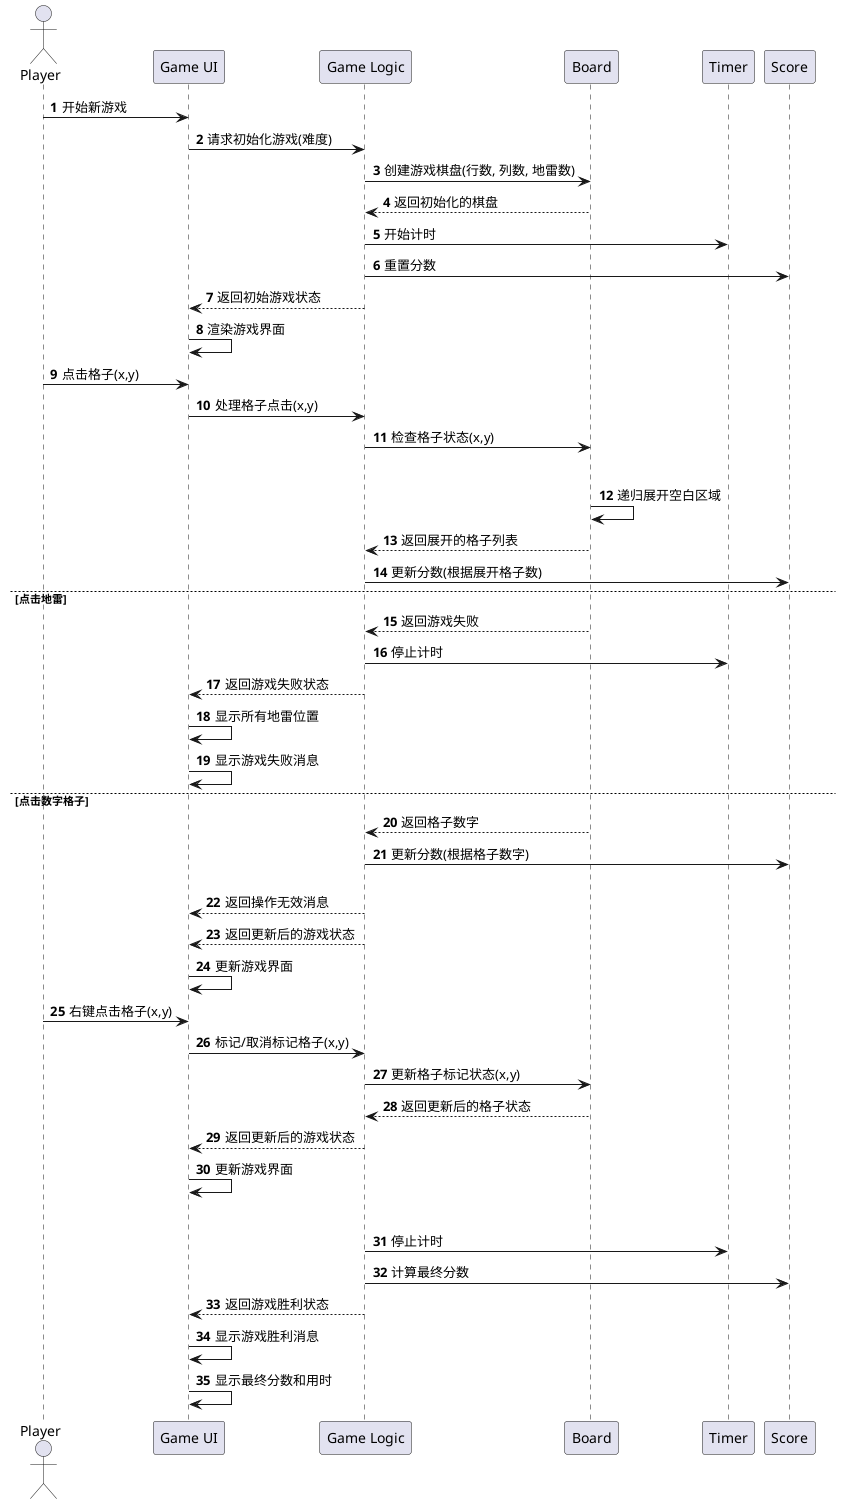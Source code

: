 @startuml
'扫雷游戏UML序列图

autonumber

actor Player
participant "Game UI" as UI
participant "Game Logic" as Logic
participant "Board" as Board
participant "Timer" as Timer
participant "Score" as Score

Player -> UI: 开始新游戏
UI -> Logic: 请求初始化游戏(难度)
Logic -> Board: 创建游戏棋盘(行数, 列数, 地雷数)
Board --> Logic: 返回初始化的棋盘
Logic -> Timer: 开始计时
Logic -> Score: 重置分数
Logic --> UI: 返回初始游戏状态
UI -> UI: 渲染游戏界面

Player -> UI: 点击格子(x,y)
UI -> Logic: 处理格子点击(x,y)
Logic -> Board: 检查格子状态(x,y)
alt 点击空白格子
    Board -> Board: 递归展开空白区域
    Board --> Logic: 返回展开的格子列表
    Logic -> Score: 更新分数(根据展开格子数)
else 点击地雷
    Board --> Logic: 返回游戏失败
    Logic -> Timer: 停止计时
    Logic --> UI: 返回游戏失败状态
    UI -> UI: 显示所有地雷位置
    UI -> UI: 显示游戏失败消息
else 点击数字格子
    Board --> Logic: 返回格子数字
    Logic -> Score: 更新分数(根据格子数字)
else 点击已标记格子
    Logic --> UI: 返回操作无效消息


Logic --> UI: 返回更新后的游戏状态
UI -> UI: 更新游戏界面

Player -> UI: 右键点击格子(x,y)
UI -> Logic: 标记/取消标记格子(x,y)
Logic -> Board: 更新格子标记状态(x,y)
Board --> Logic: 返回更新后的格子状态
Logic --> UI: 返回更新后的游戏状态
UI -> UI: 更新游戏界面

alt 所有非地雷格子被揭开
    Logic -> Timer: 停止计时
    Logic -> Score: 计算最终分数
    Logic --> UI: 返回游戏胜利状态
    UI -> UI: 显示游戏胜利消息
    UI -> UI: 显示最终分数和用时

@enduml